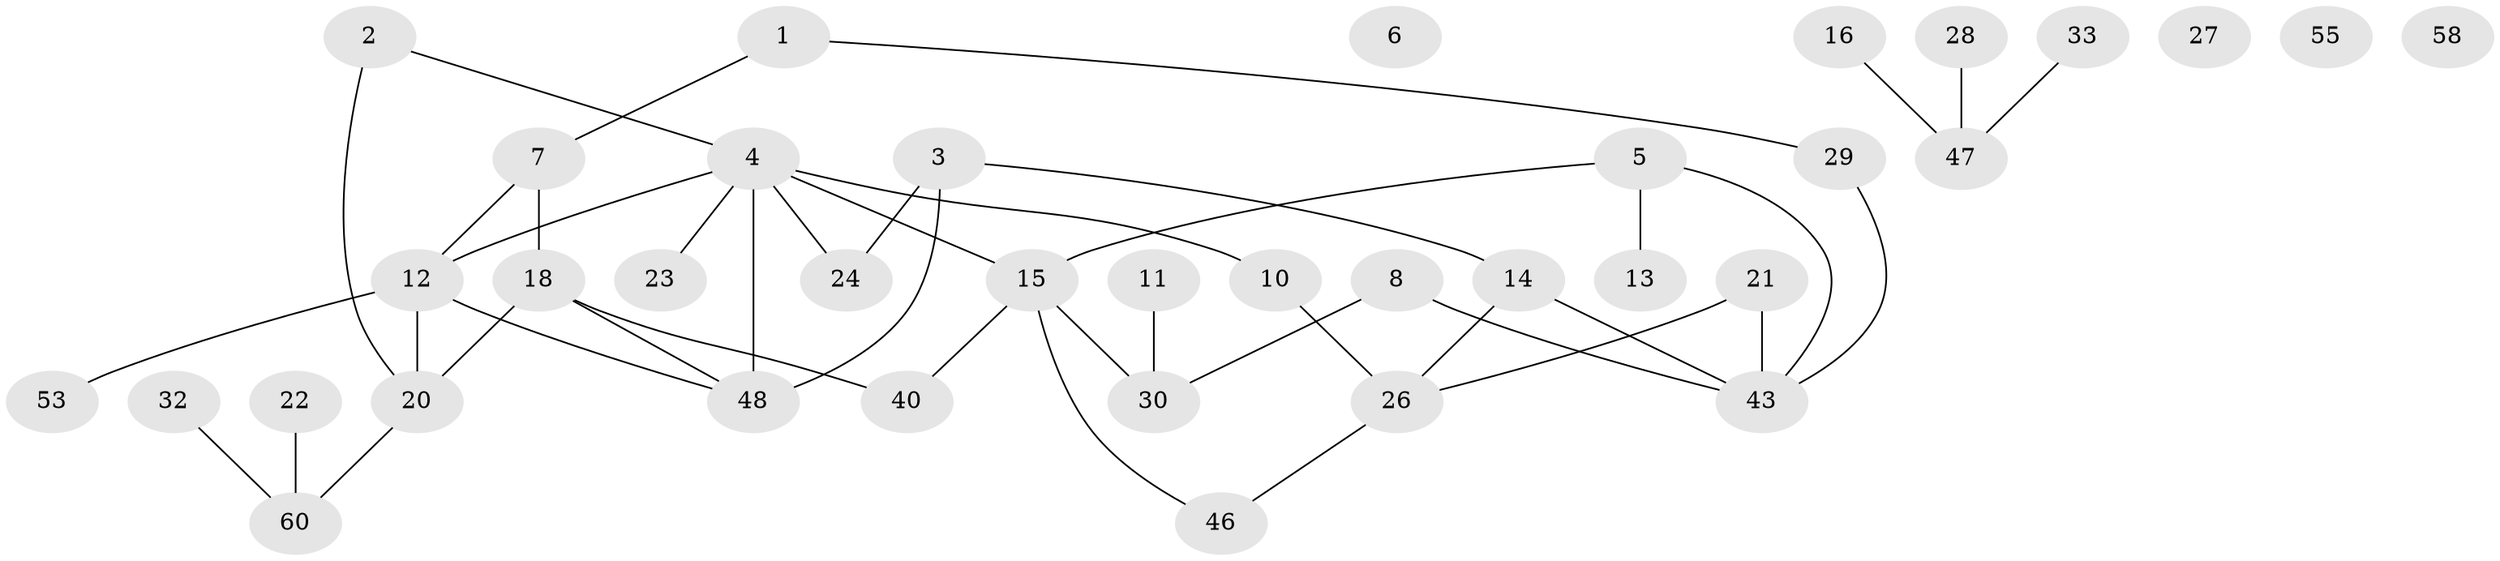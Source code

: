 // original degree distribution, {2: 0.28378378378378377, 3: 0.28378378378378377, 1: 0.25675675675675674, 0: 0.05405405405405406, 5: 0.02702702702702703, 6: 0.013513513513513514, 4: 0.08108108108108109}
// Generated by graph-tools (version 1.1) at 2025/16/03/04/25 18:16:25]
// undirected, 37 vertices, 43 edges
graph export_dot {
graph [start="1"]
  node [color=gray90,style=filled];
  1 [super="+66+9"];
  2 [super="+44"];
  3 [super="+19"];
  4 [super="+45+36"];
  5 [super="+37"];
  6;
  7 [super="+65+31"];
  8 [super="+25"];
  10 [super="+61"];
  11;
  12 [super="+35+41"];
  13;
  14 [super="+17+42"];
  15 [super="+50"];
  16;
  18 [super="+62"];
  20 [super="+69"];
  21;
  22;
  23;
  24 [super="+34"];
  26 [super="+54+39"];
  27;
  28;
  29;
  30;
  32;
  33;
  40;
  43 [super="+68+64+52"];
  46 [super="+49"];
  47;
  48 [super="+67+73+51"];
  53;
  55;
  58;
  60 [super="+70"];
  1 -- 29;
  1 -- 7;
  2 -- 20;
  2 -- 4;
  3 -- 48;
  3 -- 14;
  3 -- 24;
  4 -- 15;
  4 -- 48 [weight=2];
  4 -- 23;
  4 -- 24;
  4 -- 10;
  4 -- 12;
  5 -- 13;
  5 -- 43;
  5 -- 15;
  7 -- 18;
  7 -- 12;
  8 -- 30;
  8 -- 43;
  10 -- 26;
  11 -- 30;
  12 -- 53;
  12 -- 20 [weight=2];
  12 -- 48;
  14 -- 26;
  14 -- 43;
  15 -- 46;
  15 -- 40;
  15 -- 30;
  16 -- 47;
  18 -- 20;
  18 -- 40;
  18 -- 48;
  20 -- 60;
  21 -- 26;
  21 -- 43;
  22 -- 60;
  26 -- 46;
  28 -- 47;
  29 -- 43;
  32 -- 60;
  33 -- 47;
}
